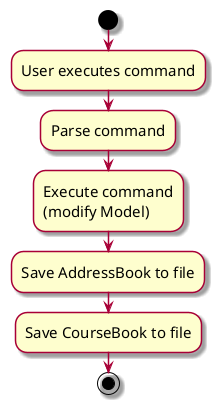 @startuml
skin rose
skinparam ActivityFontSize 15
skinparam ArrowFontSize 12
start
:User executes command;
:Parse command;
:Execute command
(modify Model);
:Save AddressBook to file;
:Save CourseBook to file;
stop
@enduml
